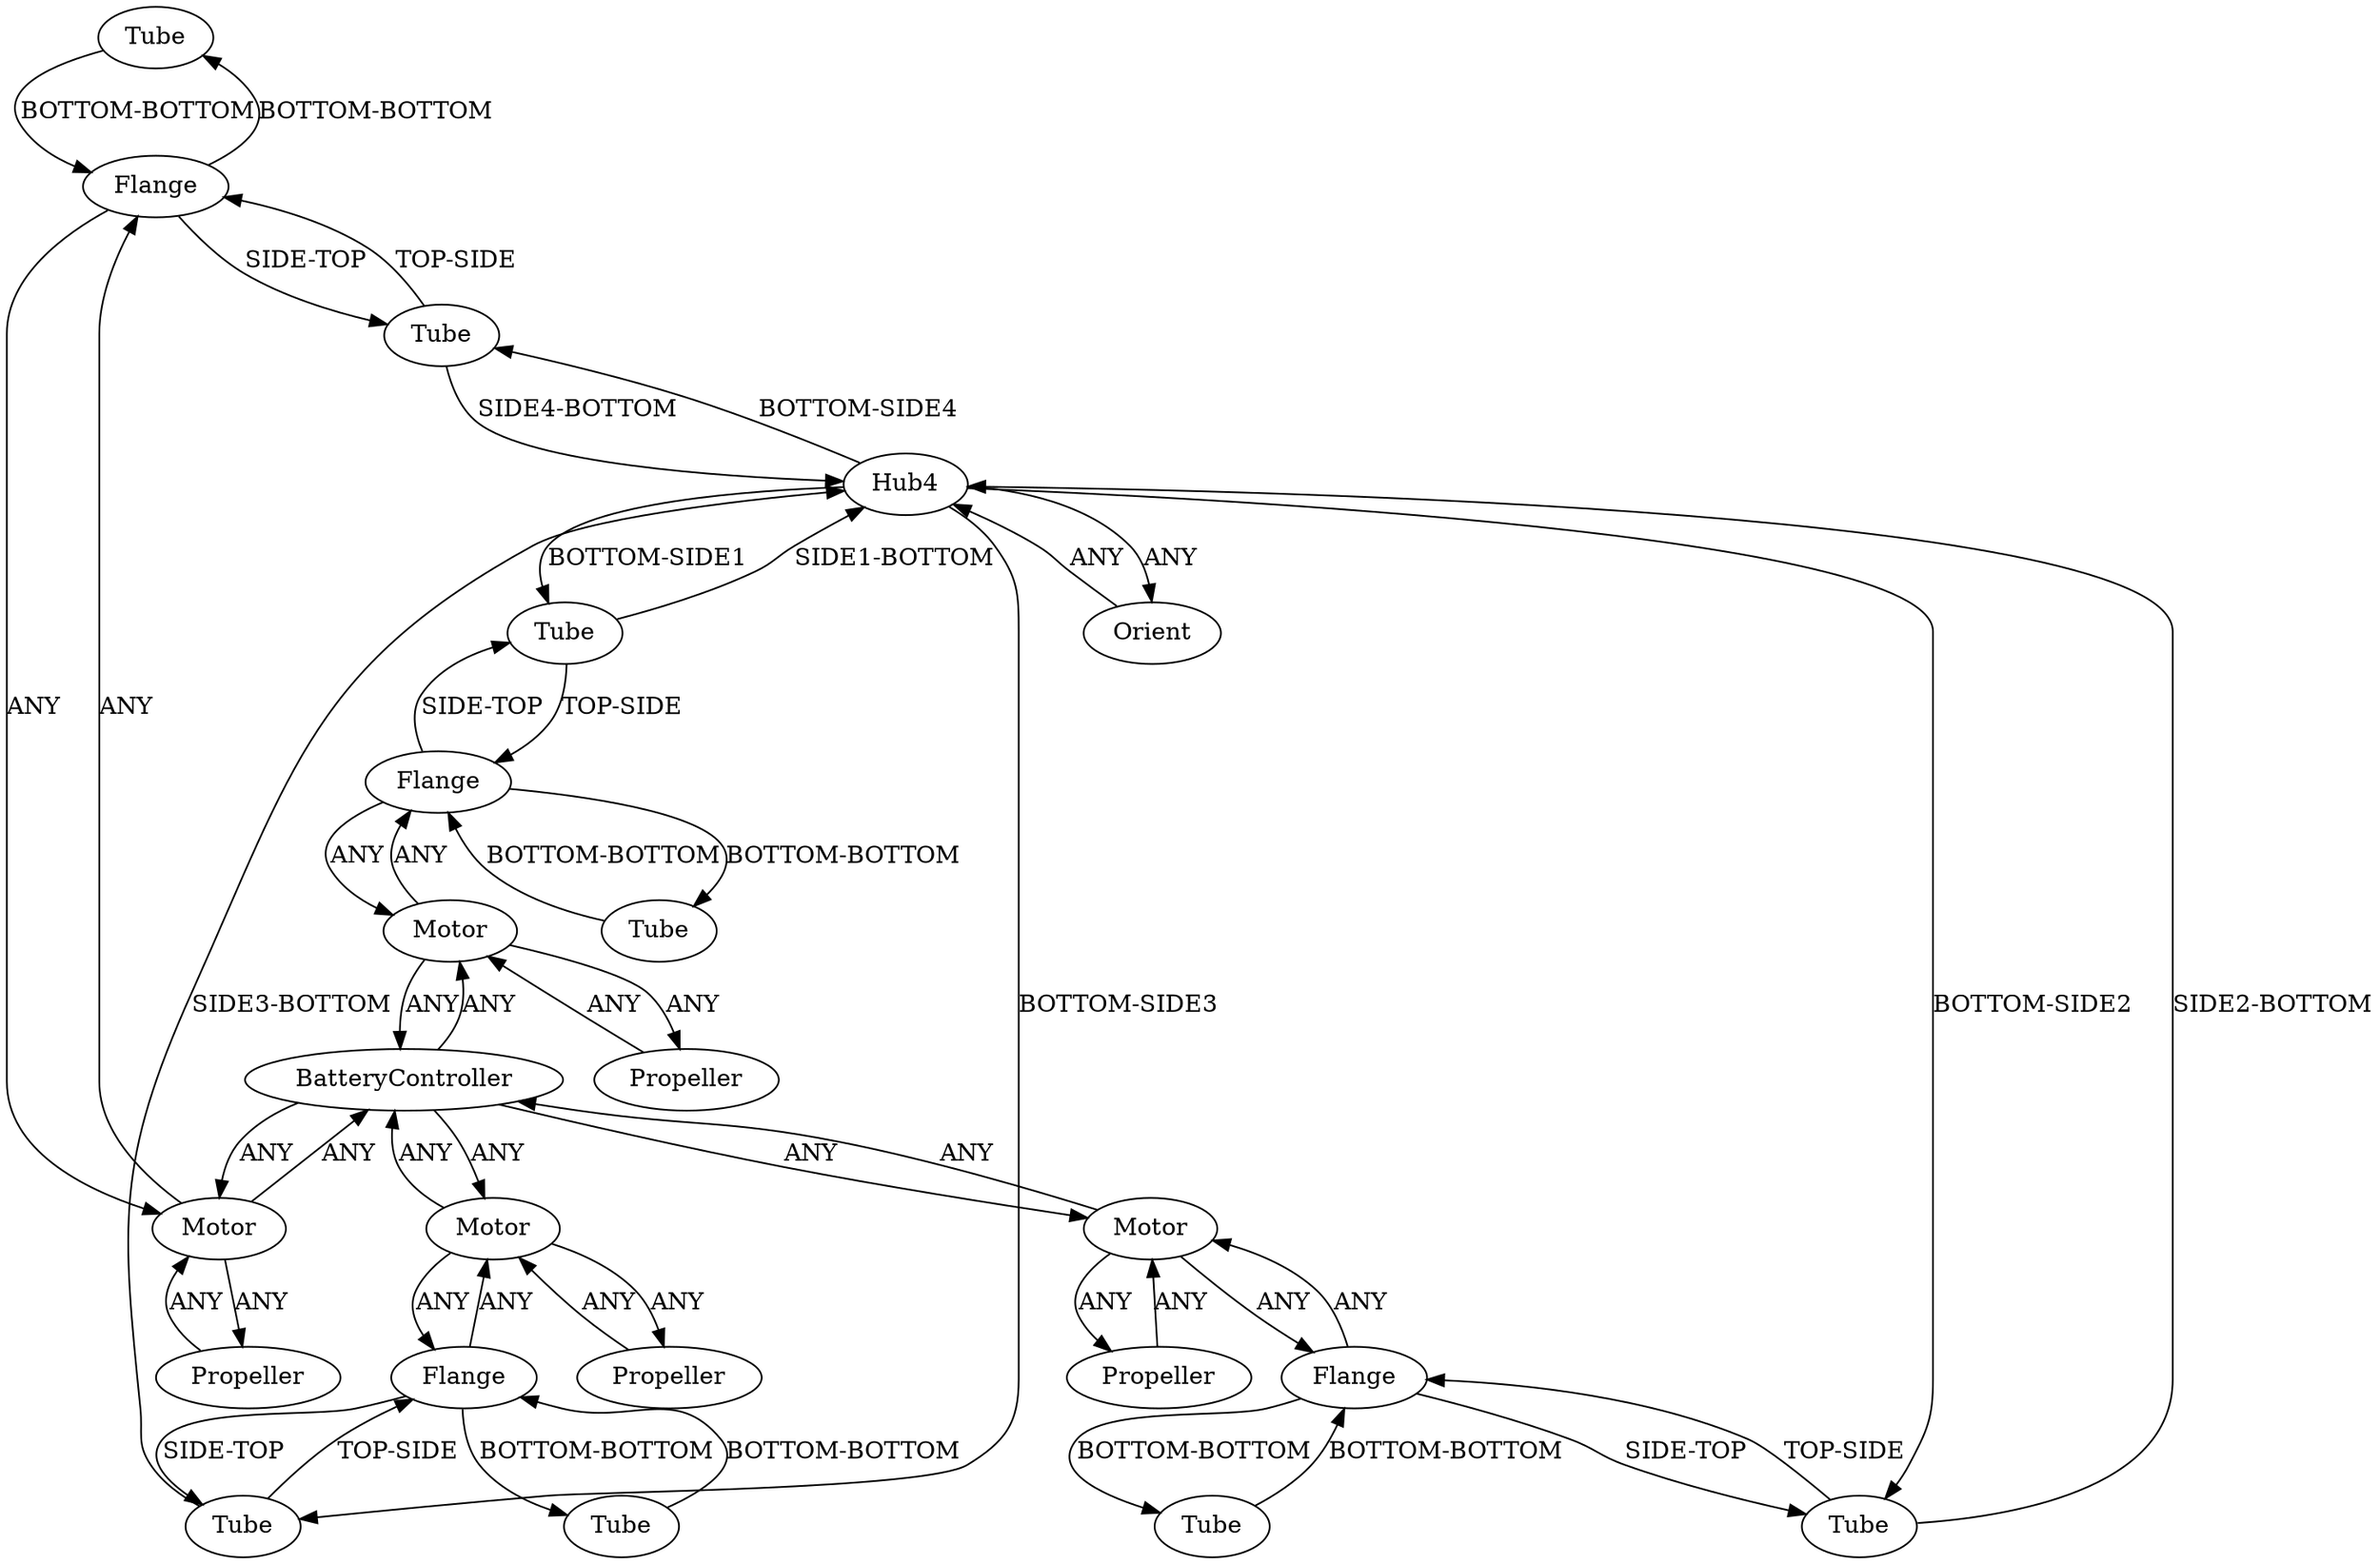 /* Created by igraph 0.10.2 */
digraph {
  0 [
    instance=Tube_instance_1
    label=Tube
  ];
  1 [
    instance=Motor_instance_1
    label=Motor
  ];
  2 [
    instance=Tube_instance_2
    label=Tube
  ];
  3 [
    instance=Tube_instance_3
    label=Tube
  ];
  4 [
    instance=Propeller_instance_1
    label=Propeller
  ];
  5 [
    instance=Tube_instance_4
    label=Tube
  ];
  6 [
    instance=Motor_instance_2
    label=Motor
  ];
  7 [
    instance=Flange_instance_1
    label=Flange
  ];
  8 [
    instance=Hub4_instance_1
    label=Hub4
  ];
  9 [
    instance=Tube_instance_5
    label=Tube
  ];
  10 [
    instance=Tube_instance_6
    label=Tube
  ];
  11 [
    instance=Orient
    label=Orient
  ];
  12 [
    instance=BatteryController_instance_1
    label=BatteryController
  ];
  13 [
    instance=Motor_instance_3
    label=Motor
  ];
  14 [
    instance=Flange_instance_2
    label=Flange
  ];
  15 [
    instance=Propeller_instance_2
    label=Propeller
  ];
  16 [
    instance=Flange_instance_3
    label=Flange
  ];
  17 [
    instance=Propeller_instance_3
    label=Propeller
  ];
  18 [
    instance=Propeller_instance_4
    label=Propeller
  ];
  19 [
    instance=Motor_instance_4
    label=Motor
  ];
  20 [
    instance=Flange_instance_4
    label=Flange
  ];
  21 [
    instance=Tube_instance_7
    label=Tube
  ];
  22 [
    instance=Tube_instance_8
    label=Tube
  ];

  0 -> 14 [
    label="BOTTOM-BOTTOM"
  ];
  1 -> 12 [
    label=ANY
  ];
  1 -> 15 [
    label=ANY
  ];
  1 -> 20 [
    label=ANY
  ];
  2 -> 8 [
    label="SIDE1-BOTTOM"
  ];
  2 -> 20 [
    label="TOP-SIDE"
  ];
  3 -> 16 [
    label="BOTTOM-BOTTOM"
  ];
  4 -> 6 [
    label=ANY
  ];
  5 -> 20 [
    label="BOTTOM-BOTTOM"
  ];
  6 -> 12 [
    label=ANY
  ];
  6 -> 14 [
    label=ANY
  ];
  6 -> 4 [
    label=ANY
  ];
  7 -> 9 [
    label="BOTTOM-BOTTOM"
  ];
  7 -> 10 [
    label="SIDE-TOP"
  ];
  7 -> 13 [
    label=ANY
  ];
  8 -> 10 [
    label="BOTTOM-SIDE2"
  ];
  8 -> 2 [
    label="BOTTOM-SIDE1"
  ];
  8 -> 21 [
    label="BOTTOM-SIDE4"
  ];
  8 -> 22 [
    label="BOTTOM-SIDE3"
  ];
  8 -> 11 [
    label=ANY
  ];
  9 -> 7 [
    label="BOTTOM-BOTTOM"
  ];
  10 -> 8 [
    label="SIDE2-BOTTOM"
  ];
  10 -> 7 [
    label="TOP-SIDE"
  ];
  11 -> 8 [
    label=ANY
  ];
  12 -> 1 [
    label=ANY
  ];
  12 -> 19 [
    label=ANY
  ];
  12 -> 13 [
    label=ANY
  ];
  12 -> 6 [
    label=ANY
  ];
  13 -> 7 [
    label=ANY
  ];
  13 -> 18 [
    label=ANY
  ];
  13 -> 12 [
    label=ANY
  ];
  14 -> 21 [
    label="SIDE-TOP"
  ];
  14 -> 0 [
    label="BOTTOM-BOTTOM"
  ];
  14 -> 6 [
    label=ANY
  ];
  15 -> 1 [
    label=ANY
  ];
  16 -> 3 [
    label="BOTTOM-BOTTOM"
  ];
  16 -> 22 [
    label="SIDE-TOP"
  ];
  16 -> 19 [
    label=ANY
  ];
  17 -> 19 [
    label=ANY
  ];
  18 -> 13 [
    label=ANY
  ];
  19 -> 17 [
    label=ANY
  ];
  19 -> 16 [
    label=ANY
  ];
  19 -> 12 [
    label=ANY
  ];
  20 -> 1 [
    label=ANY
  ];
  20 -> 2 [
    label="SIDE-TOP"
  ];
  20 -> 5 [
    label="BOTTOM-BOTTOM"
  ];
  21 -> 8 [
    label="SIDE4-BOTTOM"
  ];
  21 -> 14 [
    label="TOP-SIDE"
  ];
  22 -> 16 [
    label="TOP-SIDE"
  ];
  22 -> 8 [
    label="SIDE3-BOTTOM"
  ];
}
